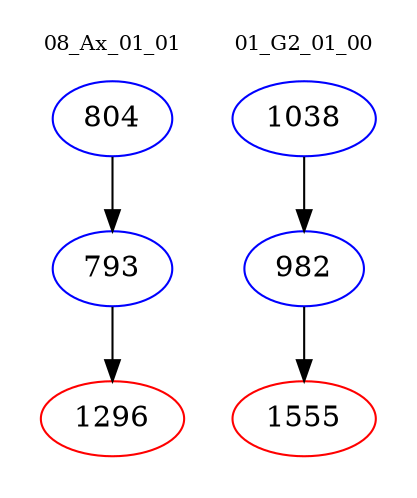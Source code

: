 digraph{
subgraph cluster_0 {
color = white
label = "08_Ax_01_01";
fontsize=10;
T0_804 [label="804", color="blue"]
T0_804 -> T0_793 [color="black"]
T0_793 [label="793", color="blue"]
T0_793 -> T0_1296 [color="black"]
T0_1296 [label="1296", color="red"]
}
subgraph cluster_1 {
color = white
label = "01_G2_01_00";
fontsize=10;
T1_1038 [label="1038", color="blue"]
T1_1038 -> T1_982 [color="black"]
T1_982 [label="982", color="blue"]
T1_982 -> T1_1555 [color="black"]
T1_1555 [label="1555", color="red"]
}
}
